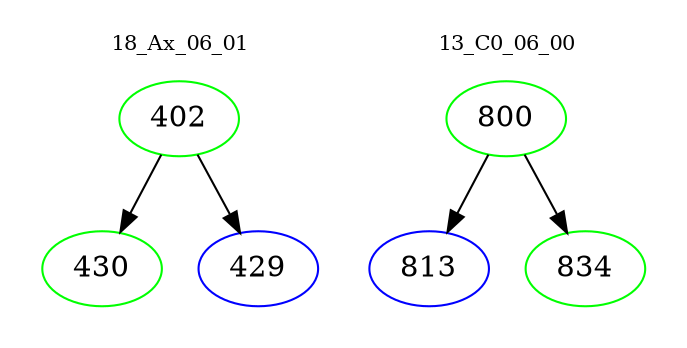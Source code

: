 digraph{
subgraph cluster_0 {
color = white
label = "18_Ax_06_01";
fontsize=10;
T0_402 [label="402", color="green"]
T0_402 -> T0_430 [color="black"]
T0_430 [label="430", color="green"]
T0_402 -> T0_429 [color="black"]
T0_429 [label="429", color="blue"]
}
subgraph cluster_1 {
color = white
label = "13_C0_06_00";
fontsize=10;
T1_800 [label="800", color="green"]
T1_800 -> T1_813 [color="black"]
T1_813 [label="813", color="blue"]
T1_800 -> T1_834 [color="black"]
T1_834 [label="834", color="green"]
}
}
